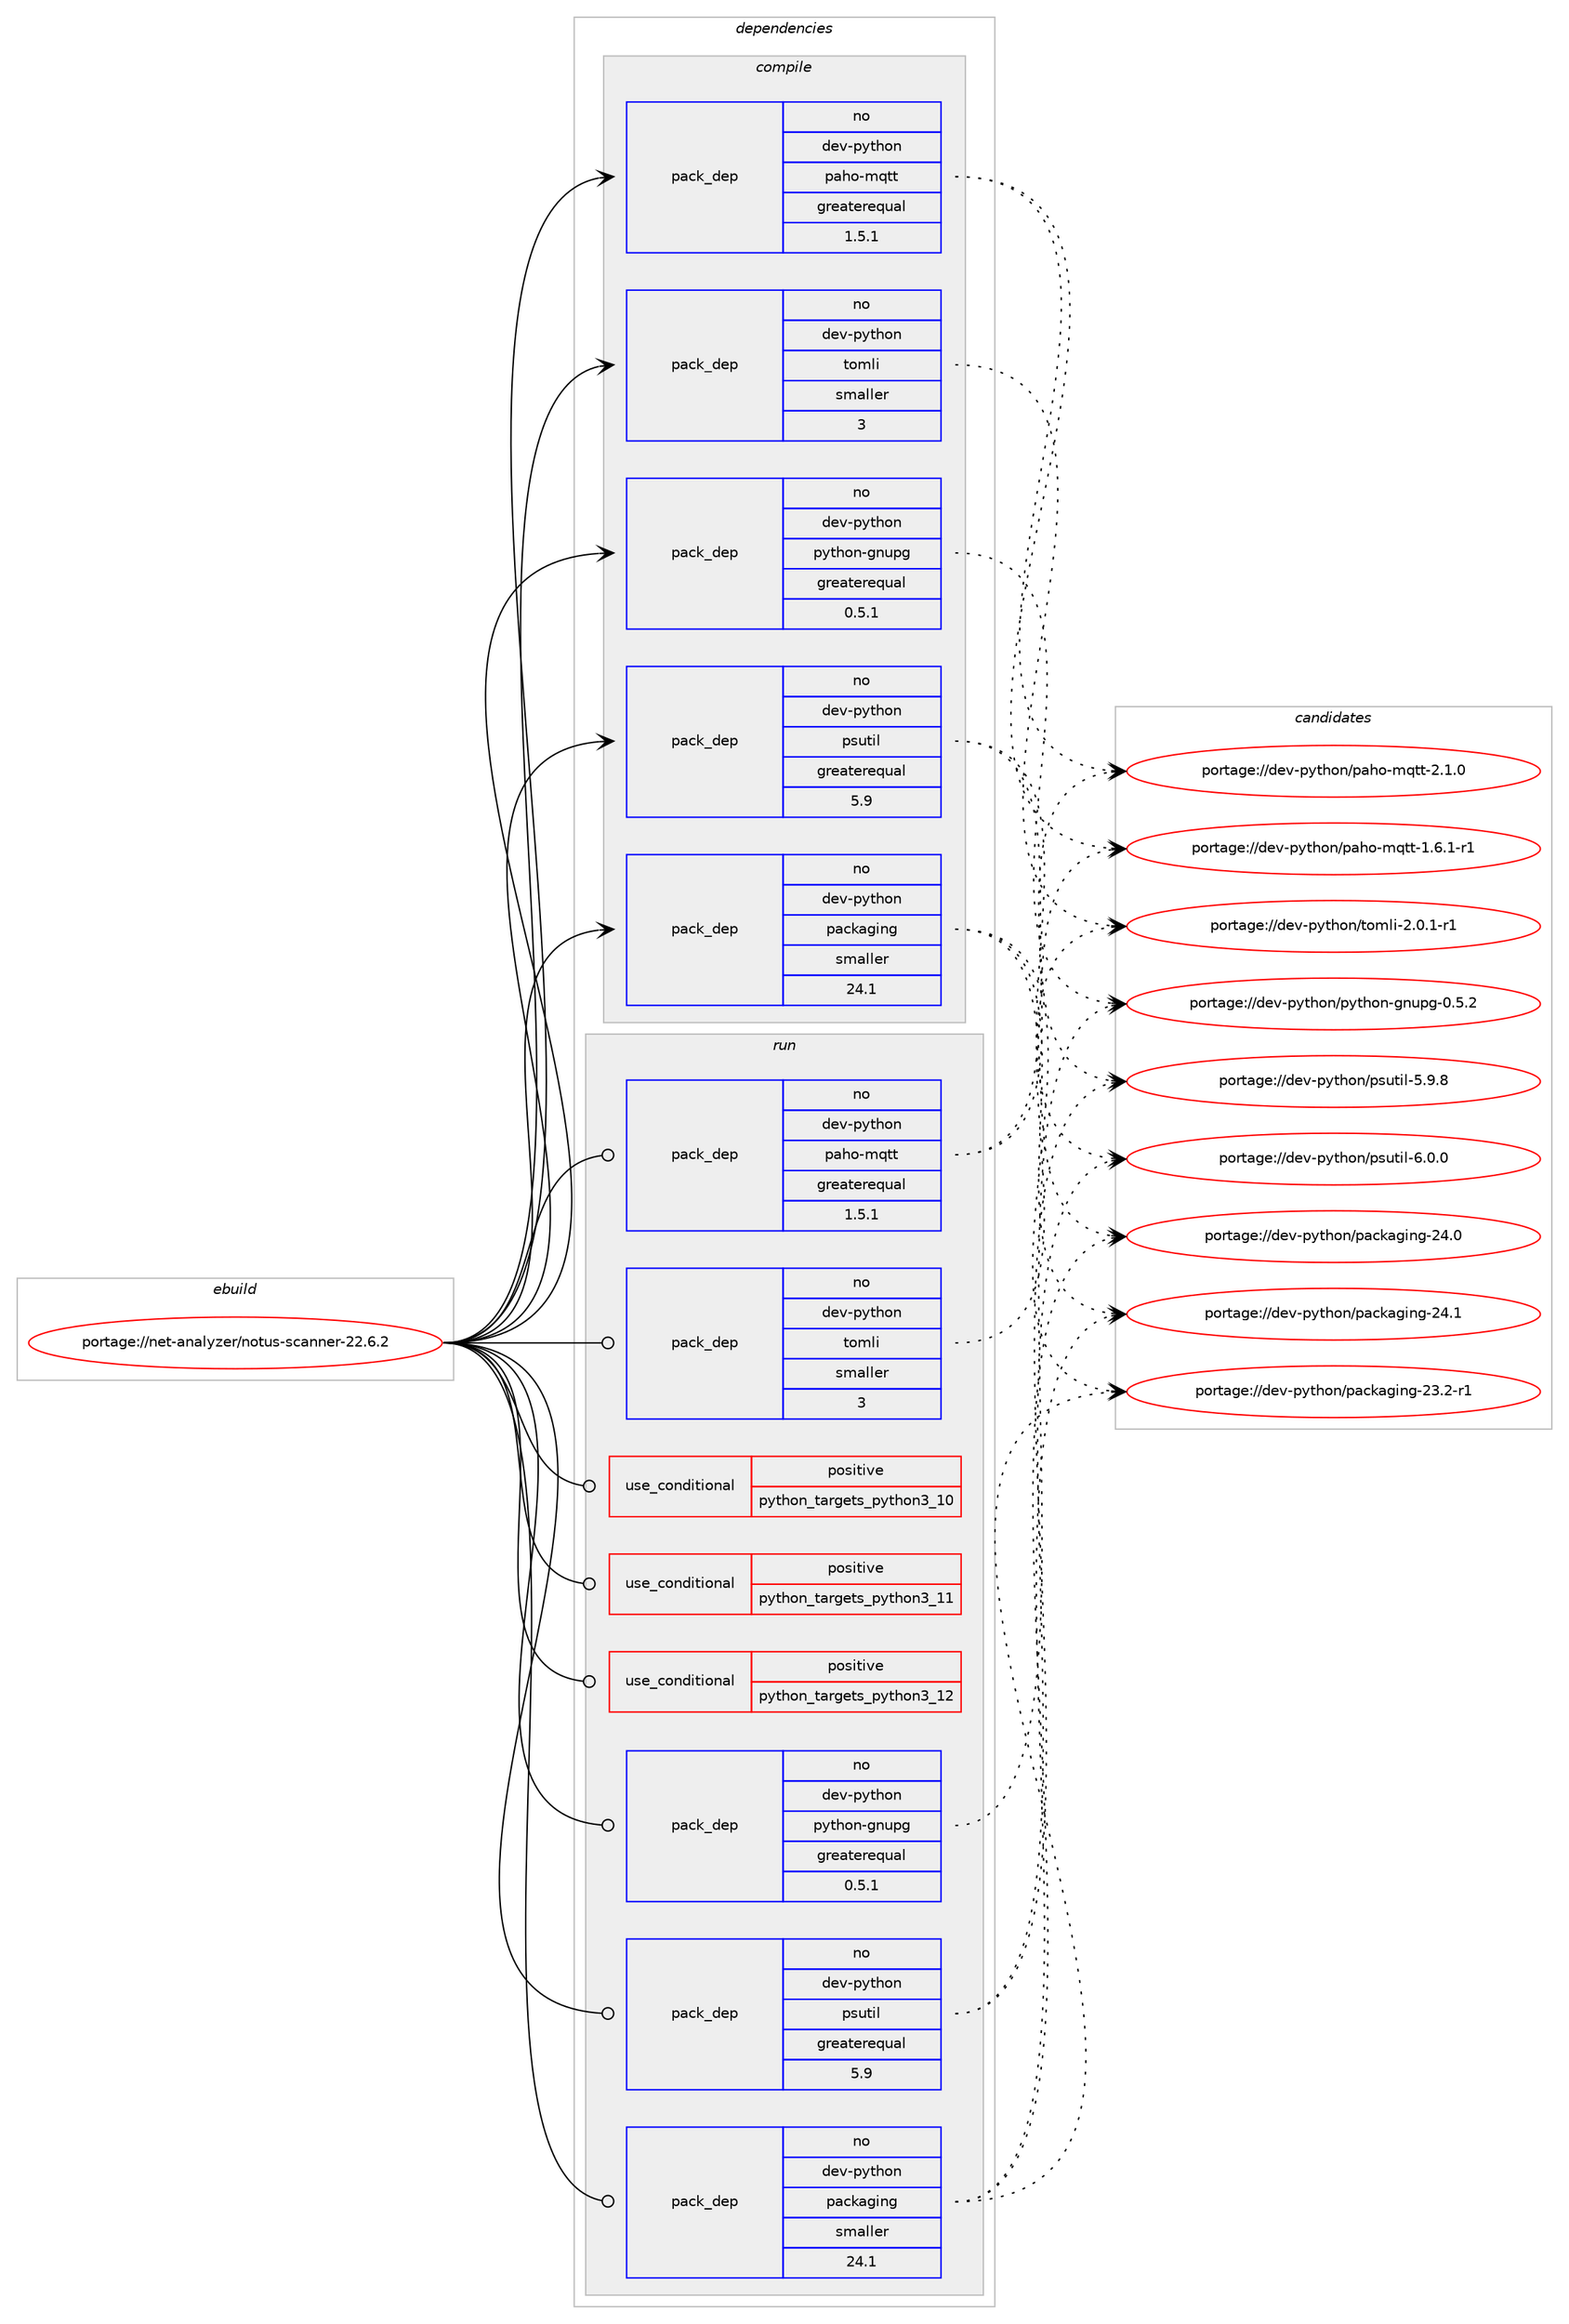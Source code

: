 digraph prolog {

# *************
# Graph options
# *************

newrank=true;
concentrate=true;
compound=true;
graph [rankdir=LR,fontname=Helvetica,fontsize=10,ranksep=1.5];#, ranksep=2.5, nodesep=0.2];
edge  [arrowhead=vee];
node  [fontname=Helvetica,fontsize=10];

# **********
# The ebuild
# **********

subgraph cluster_leftcol {
color=gray;
rank=same;
label=<<i>ebuild</i>>;
id [label="portage://net-analyzer/notus-scanner-22.6.2", color=red, width=4, href="../net-analyzer/notus-scanner-22.6.2.svg"];
}

# ****************
# The dependencies
# ****************

subgraph cluster_midcol {
color=gray;
label=<<i>dependencies</i>>;
subgraph cluster_compile {
fillcolor="#eeeeee";
style=filled;
label=<<i>compile</i>>;
# *** BEGIN UNKNOWN DEPENDENCY TYPE (TODO) ***
# id -> package_dependency(portage://net-analyzer/notus-scanner-22.6.2,install,no,acct-user,gvm,none,[,,],[],[])
# *** END UNKNOWN DEPENDENCY TYPE (TODO) ***

subgraph pack86444 {
dependency174502 [label=<<TABLE BORDER="0" CELLBORDER="1" CELLSPACING="0" CELLPADDING="4" WIDTH="220"><TR><TD ROWSPAN="6" CELLPADDING="30">pack_dep</TD></TR><TR><TD WIDTH="110">no</TD></TR><TR><TD>dev-python</TD></TR><TR><TD>packaging</TD></TR><TR><TD>smaller</TD></TR><TR><TD>24.1</TD></TR></TABLE>>, shape=none, color=blue];
}
id:e -> dependency174502:w [weight=20,style="solid",arrowhead="vee"];
subgraph pack86445 {
dependency174503 [label=<<TABLE BORDER="0" CELLBORDER="1" CELLSPACING="0" CELLPADDING="4" WIDTH="220"><TR><TD ROWSPAN="6" CELLPADDING="30">pack_dep</TD></TR><TR><TD WIDTH="110">no</TD></TR><TR><TD>dev-python</TD></TR><TR><TD>paho-mqtt</TD></TR><TR><TD>greaterequal</TD></TR><TR><TD>1.5.1</TD></TR></TABLE>>, shape=none, color=blue];
}
id:e -> dependency174503:w [weight=20,style="solid",arrowhead="vee"];
subgraph pack86446 {
dependency174504 [label=<<TABLE BORDER="0" CELLBORDER="1" CELLSPACING="0" CELLPADDING="4" WIDTH="220"><TR><TD ROWSPAN="6" CELLPADDING="30">pack_dep</TD></TR><TR><TD WIDTH="110">no</TD></TR><TR><TD>dev-python</TD></TR><TR><TD>psutil</TD></TR><TR><TD>greaterequal</TD></TR><TR><TD>5.9</TD></TR></TABLE>>, shape=none, color=blue];
}
id:e -> dependency174504:w [weight=20,style="solid",arrowhead="vee"];
subgraph pack86447 {
dependency174505 [label=<<TABLE BORDER="0" CELLBORDER="1" CELLSPACING="0" CELLPADDING="4" WIDTH="220"><TR><TD ROWSPAN="6" CELLPADDING="30">pack_dep</TD></TR><TR><TD WIDTH="110">no</TD></TR><TR><TD>dev-python</TD></TR><TR><TD>python-gnupg</TD></TR><TR><TD>greaterequal</TD></TR><TR><TD>0.5.1</TD></TR></TABLE>>, shape=none, color=blue];
}
id:e -> dependency174505:w [weight=20,style="solid",arrowhead="vee"];
subgraph pack86448 {
dependency174506 [label=<<TABLE BORDER="0" CELLBORDER="1" CELLSPACING="0" CELLPADDING="4" WIDTH="220"><TR><TD ROWSPAN="6" CELLPADDING="30">pack_dep</TD></TR><TR><TD WIDTH="110">no</TD></TR><TR><TD>dev-python</TD></TR><TR><TD>tomli</TD></TR><TR><TD>smaller</TD></TR><TR><TD>3</TD></TR></TABLE>>, shape=none, color=blue];
}
id:e -> dependency174506:w [weight=20,style="solid",arrowhead="vee"];
# *** BEGIN UNKNOWN DEPENDENCY TYPE (TODO) ***
# id -> package_dependency(portage://net-analyzer/notus-scanner-22.6.2,install,no,net-libs,paho-mqtt-c,none,[,,],[],[])
# *** END UNKNOWN DEPENDENCY TYPE (TODO) ***

}
subgraph cluster_compileandrun {
fillcolor="#eeeeee";
style=filled;
label=<<i>compile and run</i>>;
}
subgraph cluster_run {
fillcolor="#eeeeee";
style=filled;
label=<<i>run</i>>;
subgraph cond85532 {
dependency174507 [label=<<TABLE BORDER="0" CELLBORDER="1" CELLSPACING="0" CELLPADDING="4"><TR><TD ROWSPAN="3" CELLPADDING="10">use_conditional</TD></TR><TR><TD>positive</TD></TR><TR><TD>python_targets_python3_10</TD></TR></TABLE>>, shape=none, color=red];
# *** BEGIN UNKNOWN DEPENDENCY TYPE (TODO) ***
# dependency174507 -> package_dependency(portage://net-analyzer/notus-scanner-22.6.2,run,no,dev-lang,python,none,[,,],[slot(3.10)],[])
# *** END UNKNOWN DEPENDENCY TYPE (TODO) ***

}
id:e -> dependency174507:w [weight=20,style="solid",arrowhead="odot"];
subgraph cond85533 {
dependency174508 [label=<<TABLE BORDER="0" CELLBORDER="1" CELLSPACING="0" CELLPADDING="4"><TR><TD ROWSPAN="3" CELLPADDING="10">use_conditional</TD></TR><TR><TD>positive</TD></TR><TR><TD>python_targets_python3_11</TD></TR></TABLE>>, shape=none, color=red];
# *** BEGIN UNKNOWN DEPENDENCY TYPE (TODO) ***
# dependency174508 -> package_dependency(portage://net-analyzer/notus-scanner-22.6.2,run,no,dev-lang,python,none,[,,],[slot(3.11)],[])
# *** END UNKNOWN DEPENDENCY TYPE (TODO) ***

}
id:e -> dependency174508:w [weight=20,style="solid",arrowhead="odot"];
subgraph cond85534 {
dependency174509 [label=<<TABLE BORDER="0" CELLBORDER="1" CELLSPACING="0" CELLPADDING="4"><TR><TD ROWSPAN="3" CELLPADDING="10">use_conditional</TD></TR><TR><TD>positive</TD></TR><TR><TD>python_targets_python3_12</TD></TR></TABLE>>, shape=none, color=red];
# *** BEGIN UNKNOWN DEPENDENCY TYPE (TODO) ***
# dependency174509 -> package_dependency(portage://net-analyzer/notus-scanner-22.6.2,run,no,dev-lang,python,none,[,,],[slot(3.12)],[])
# *** END UNKNOWN DEPENDENCY TYPE (TODO) ***

}
id:e -> dependency174509:w [weight=20,style="solid",arrowhead="odot"];
# *** BEGIN UNKNOWN DEPENDENCY TYPE (TODO) ***
# id -> package_dependency(portage://net-analyzer/notus-scanner-22.6.2,run,no,acct-user,gvm,none,[,,],[],[])
# *** END UNKNOWN DEPENDENCY TYPE (TODO) ***

# *** BEGIN UNKNOWN DEPENDENCY TYPE (TODO) ***
# id -> package_dependency(portage://net-analyzer/notus-scanner-22.6.2,run,no,app-misc,mosquitto,none,[,,],[],[])
# *** END UNKNOWN DEPENDENCY TYPE (TODO) ***

subgraph pack86449 {
dependency174510 [label=<<TABLE BORDER="0" CELLBORDER="1" CELLSPACING="0" CELLPADDING="4" WIDTH="220"><TR><TD ROWSPAN="6" CELLPADDING="30">pack_dep</TD></TR><TR><TD WIDTH="110">no</TD></TR><TR><TD>dev-python</TD></TR><TR><TD>packaging</TD></TR><TR><TD>smaller</TD></TR><TR><TD>24.1</TD></TR></TABLE>>, shape=none, color=blue];
}
id:e -> dependency174510:w [weight=20,style="solid",arrowhead="odot"];
subgraph pack86450 {
dependency174511 [label=<<TABLE BORDER="0" CELLBORDER="1" CELLSPACING="0" CELLPADDING="4" WIDTH="220"><TR><TD ROWSPAN="6" CELLPADDING="30">pack_dep</TD></TR><TR><TD WIDTH="110">no</TD></TR><TR><TD>dev-python</TD></TR><TR><TD>paho-mqtt</TD></TR><TR><TD>greaterequal</TD></TR><TR><TD>1.5.1</TD></TR></TABLE>>, shape=none, color=blue];
}
id:e -> dependency174511:w [weight=20,style="solid",arrowhead="odot"];
subgraph pack86451 {
dependency174512 [label=<<TABLE BORDER="0" CELLBORDER="1" CELLSPACING="0" CELLPADDING="4" WIDTH="220"><TR><TD ROWSPAN="6" CELLPADDING="30">pack_dep</TD></TR><TR><TD WIDTH="110">no</TD></TR><TR><TD>dev-python</TD></TR><TR><TD>psutil</TD></TR><TR><TD>greaterequal</TD></TR><TR><TD>5.9</TD></TR></TABLE>>, shape=none, color=blue];
}
id:e -> dependency174512:w [weight=20,style="solid",arrowhead="odot"];
subgraph pack86452 {
dependency174513 [label=<<TABLE BORDER="0" CELLBORDER="1" CELLSPACING="0" CELLPADDING="4" WIDTH="220"><TR><TD ROWSPAN="6" CELLPADDING="30">pack_dep</TD></TR><TR><TD WIDTH="110">no</TD></TR><TR><TD>dev-python</TD></TR><TR><TD>python-gnupg</TD></TR><TR><TD>greaterequal</TD></TR><TR><TD>0.5.1</TD></TR></TABLE>>, shape=none, color=blue];
}
id:e -> dependency174513:w [weight=20,style="solid",arrowhead="odot"];
subgraph pack86453 {
dependency174514 [label=<<TABLE BORDER="0" CELLBORDER="1" CELLSPACING="0" CELLPADDING="4" WIDTH="220"><TR><TD ROWSPAN="6" CELLPADDING="30">pack_dep</TD></TR><TR><TD WIDTH="110">no</TD></TR><TR><TD>dev-python</TD></TR><TR><TD>tomli</TD></TR><TR><TD>smaller</TD></TR><TR><TD>3</TD></TR></TABLE>>, shape=none, color=blue];
}
id:e -> dependency174514:w [weight=20,style="solid",arrowhead="odot"];
# *** BEGIN UNKNOWN DEPENDENCY TYPE (TODO) ***
# id -> package_dependency(portage://net-analyzer/notus-scanner-22.6.2,run,no,net-libs,paho-mqtt-c,none,[,,],[],[])
# *** END UNKNOWN DEPENDENCY TYPE (TODO) ***

}
}

# **************
# The candidates
# **************

subgraph cluster_choices {
rank=same;
color=gray;
label=<<i>candidates</i>>;

subgraph choice86444 {
color=black;
nodesep=1;
choice100101118451121211161041111104711297991079710310511010345505146504511449 [label="portage://dev-python/packaging-23.2-r1", color=red, width=4,href="../dev-python/packaging-23.2-r1.svg"];
choice10010111845112121116104111110471129799107971031051101034550524648 [label="portage://dev-python/packaging-24.0", color=red, width=4,href="../dev-python/packaging-24.0.svg"];
choice10010111845112121116104111110471129799107971031051101034550524649 [label="portage://dev-python/packaging-24.1", color=red, width=4,href="../dev-python/packaging-24.1.svg"];
dependency174502:e -> choice100101118451121211161041111104711297991079710310511010345505146504511449:w [style=dotted,weight="100"];
dependency174502:e -> choice10010111845112121116104111110471129799107971031051101034550524648:w [style=dotted,weight="100"];
dependency174502:e -> choice10010111845112121116104111110471129799107971031051101034550524649:w [style=dotted,weight="100"];
}
subgraph choice86445 {
color=black;
nodesep=1;
choice100101118451121211161041111104711297104111451091131161164549465446494511449 [label="portage://dev-python/paho-mqtt-1.6.1-r1", color=red, width=4,href="../dev-python/paho-mqtt-1.6.1-r1.svg"];
choice10010111845112121116104111110471129710411145109113116116455046494648 [label="portage://dev-python/paho-mqtt-2.1.0", color=red, width=4,href="../dev-python/paho-mqtt-2.1.0.svg"];
dependency174503:e -> choice100101118451121211161041111104711297104111451091131161164549465446494511449:w [style=dotted,weight="100"];
dependency174503:e -> choice10010111845112121116104111110471129710411145109113116116455046494648:w [style=dotted,weight="100"];
}
subgraph choice86446 {
color=black;
nodesep=1;
choice1001011184511212111610411111047112115117116105108455346574656 [label="portage://dev-python/psutil-5.9.8", color=red, width=4,href="../dev-python/psutil-5.9.8.svg"];
choice1001011184511212111610411111047112115117116105108455446484648 [label="portage://dev-python/psutil-6.0.0", color=red, width=4,href="../dev-python/psutil-6.0.0.svg"];
dependency174504:e -> choice1001011184511212111610411111047112115117116105108455346574656:w [style=dotted,weight="100"];
dependency174504:e -> choice1001011184511212111610411111047112115117116105108455446484648:w [style=dotted,weight="100"];
}
subgraph choice86447 {
color=black;
nodesep=1;
choice100101118451121211161041111104711212111610411111045103110117112103454846534650 [label="portage://dev-python/python-gnupg-0.5.2", color=red, width=4,href="../dev-python/python-gnupg-0.5.2.svg"];
dependency174505:e -> choice100101118451121211161041111104711212111610411111045103110117112103454846534650:w [style=dotted,weight="100"];
}
subgraph choice86448 {
color=black;
nodesep=1;
choice10010111845112121116104111110471161111091081054550464846494511449 [label="portage://dev-python/tomli-2.0.1-r1", color=red, width=4,href="../dev-python/tomli-2.0.1-r1.svg"];
dependency174506:e -> choice10010111845112121116104111110471161111091081054550464846494511449:w [style=dotted,weight="100"];
}
subgraph choice86449 {
color=black;
nodesep=1;
choice100101118451121211161041111104711297991079710310511010345505146504511449 [label="portage://dev-python/packaging-23.2-r1", color=red, width=4,href="../dev-python/packaging-23.2-r1.svg"];
choice10010111845112121116104111110471129799107971031051101034550524648 [label="portage://dev-python/packaging-24.0", color=red, width=4,href="../dev-python/packaging-24.0.svg"];
choice10010111845112121116104111110471129799107971031051101034550524649 [label="portage://dev-python/packaging-24.1", color=red, width=4,href="../dev-python/packaging-24.1.svg"];
dependency174510:e -> choice100101118451121211161041111104711297991079710310511010345505146504511449:w [style=dotted,weight="100"];
dependency174510:e -> choice10010111845112121116104111110471129799107971031051101034550524648:w [style=dotted,weight="100"];
dependency174510:e -> choice10010111845112121116104111110471129799107971031051101034550524649:w [style=dotted,weight="100"];
}
subgraph choice86450 {
color=black;
nodesep=1;
choice100101118451121211161041111104711297104111451091131161164549465446494511449 [label="portage://dev-python/paho-mqtt-1.6.1-r1", color=red, width=4,href="../dev-python/paho-mqtt-1.6.1-r1.svg"];
choice10010111845112121116104111110471129710411145109113116116455046494648 [label="portage://dev-python/paho-mqtt-2.1.0", color=red, width=4,href="../dev-python/paho-mqtt-2.1.0.svg"];
dependency174511:e -> choice100101118451121211161041111104711297104111451091131161164549465446494511449:w [style=dotted,weight="100"];
dependency174511:e -> choice10010111845112121116104111110471129710411145109113116116455046494648:w [style=dotted,weight="100"];
}
subgraph choice86451 {
color=black;
nodesep=1;
choice1001011184511212111610411111047112115117116105108455346574656 [label="portage://dev-python/psutil-5.9.8", color=red, width=4,href="../dev-python/psutil-5.9.8.svg"];
choice1001011184511212111610411111047112115117116105108455446484648 [label="portage://dev-python/psutil-6.0.0", color=red, width=4,href="../dev-python/psutil-6.0.0.svg"];
dependency174512:e -> choice1001011184511212111610411111047112115117116105108455346574656:w [style=dotted,weight="100"];
dependency174512:e -> choice1001011184511212111610411111047112115117116105108455446484648:w [style=dotted,weight="100"];
}
subgraph choice86452 {
color=black;
nodesep=1;
choice100101118451121211161041111104711212111610411111045103110117112103454846534650 [label="portage://dev-python/python-gnupg-0.5.2", color=red, width=4,href="../dev-python/python-gnupg-0.5.2.svg"];
dependency174513:e -> choice100101118451121211161041111104711212111610411111045103110117112103454846534650:w [style=dotted,weight="100"];
}
subgraph choice86453 {
color=black;
nodesep=1;
choice10010111845112121116104111110471161111091081054550464846494511449 [label="portage://dev-python/tomli-2.0.1-r1", color=red, width=4,href="../dev-python/tomli-2.0.1-r1.svg"];
dependency174514:e -> choice10010111845112121116104111110471161111091081054550464846494511449:w [style=dotted,weight="100"];
}
}

}
